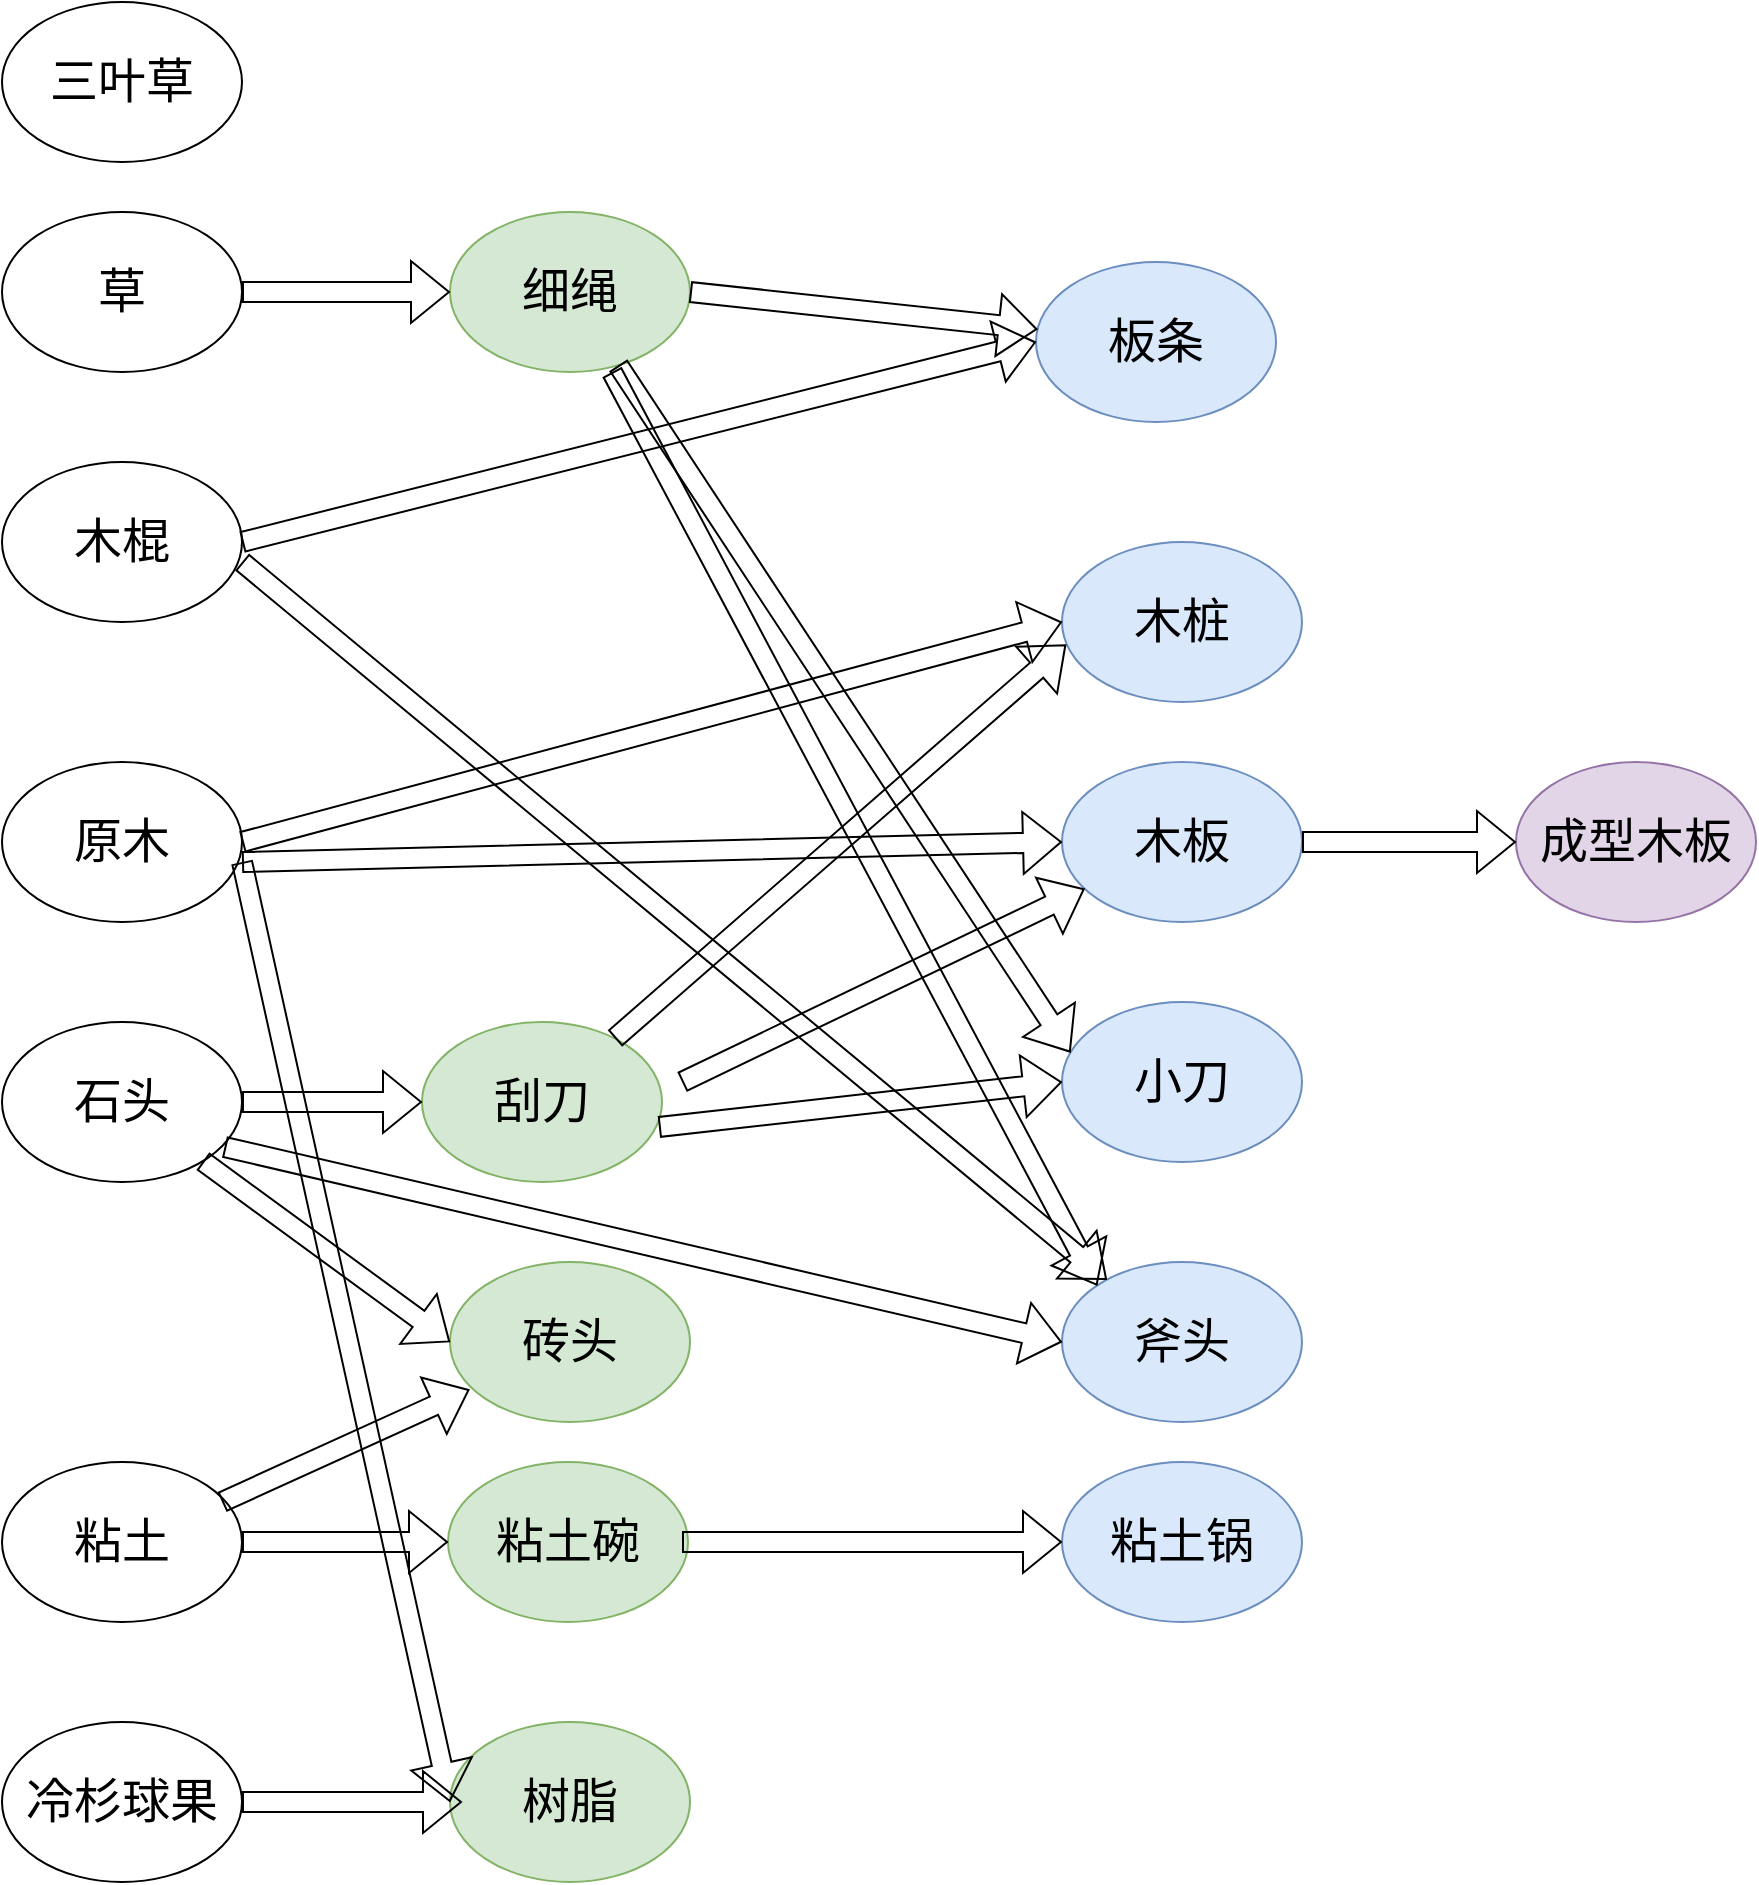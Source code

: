 <mxfile version="16.6.3" type="github" pages="2">
  <diagram id="QJF9y5-ItRfiy5p3R6Vq" name="第 1 页">
    <mxGraphModel dx="1090" dy="905" grid="1" gridSize="10" guides="1" tooltips="1" connect="1" arrows="1" fold="1" page="1" pageScale="1" pageWidth="827" pageHeight="1169" math="0" shadow="0">
      <root>
        <mxCell id="0" />
        <mxCell id="1" parent="0" />
        <mxCell id="pDsCyziouPlxu3_b3Cm0-1" value="&lt;font style=&quot;font-size: 24px&quot;&gt;草&lt;/font&gt;" style="ellipse;whiteSpace=wrap;html=1;" vertex="1" parent="1">
          <mxGeometry x="70" y="505" width="120" height="80" as="geometry" />
        </mxCell>
        <mxCell id="pDsCyziouPlxu3_b3Cm0-3" value="&lt;span style=&quot;font-size: 24px&quot;&gt;原木&lt;/span&gt;" style="ellipse;whiteSpace=wrap;html=1;" vertex="1" parent="1">
          <mxGeometry x="70" y="780" width="120" height="80" as="geometry" />
        </mxCell>
        <mxCell id="pDsCyziouPlxu3_b3Cm0-4" value="&lt;span style=&quot;font-size: 24px&quot;&gt;木棍&lt;/span&gt;" style="ellipse;whiteSpace=wrap;html=1;" vertex="1" parent="1">
          <mxGeometry x="70" y="630" width="120" height="80" as="geometry" />
        </mxCell>
        <mxCell id="pDsCyziouPlxu3_b3Cm0-5" value="&lt;span style=&quot;font-size: 24px&quot;&gt;三叶草&lt;/span&gt;" style="ellipse;whiteSpace=wrap;html=1;" vertex="1" parent="1">
          <mxGeometry x="70" y="400" width="120" height="80" as="geometry" />
        </mxCell>
        <mxCell id="pDsCyziouPlxu3_b3Cm0-6" value="&lt;span style=&quot;font-size: 24px&quot;&gt;石头&lt;/span&gt;" style="ellipse;whiteSpace=wrap;html=1;" vertex="1" parent="1">
          <mxGeometry x="70" y="910" width="120" height="80" as="geometry" />
        </mxCell>
        <mxCell id="pDsCyziouPlxu3_b3Cm0-7" value="&lt;span style=&quot;font-size: 24px&quot;&gt;刮刀&lt;/span&gt;" style="ellipse;whiteSpace=wrap;html=1;fillColor=#d5e8d4;strokeColor=#82b366;" vertex="1" parent="1">
          <mxGeometry x="280" y="910" width="120" height="80" as="geometry" />
        </mxCell>
        <mxCell id="pDsCyziouPlxu3_b3Cm0-9" value="&lt;font style=&quot;font-size: 24px&quot;&gt;细绳&lt;/font&gt;" style="ellipse;whiteSpace=wrap;html=1;fillColor=#d5e8d4;strokeColor=#82b366;" vertex="1" parent="1">
          <mxGeometry x="294" y="505" width="120" height="80" as="geometry" />
        </mxCell>
        <mxCell id="pDsCyziouPlxu3_b3Cm0-10" value="&lt;font style=&quot;font-size: 24px&quot;&gt;板条&lt;/font&gt;" style="ellipse;whiteSpace=wrap;html=1;fillColor=#dae8fc;strokeColor=#6c8ebf;" vertex="1" parent="1">
          <mxGeometry x="587" y="530" width="120" height="80" as="geometry" />
        </mxCell>
        <mxCell id="pDsCyziouPlxu3_b3Cm0-11" value="&lt;span style=&quot;font-size: 24px&quot;&gt;木板&lt;/span&gt;" style="ellipse;whiteSpace=wrap;html=1;fillColor=#dae8fc;strokeColor=#6c8ebf;" vertex="1" parent="1">
          <mxGeometry x="600" y="780" width="120" height="80" as="geometry" />
        </mxCell>
        <mxCell id="pDsCyziouPlxu3_b3Cm0-12" value="&lt;span style=&quot;font-size: 24px&quot;&gt;木桩&lt;/span&gt;" style="ellipse;whiteSpace=wrap;html=1;fillColor=#dae8fc;strokeColor=#6c8ebf;" vertex="1" parent="1">
          <mxGeometry x="600" y="670" width="120" height="80" as="geometry" />
        </mxCell>
        <mxCell id="pDsCyziouPlxu3_b3Cm0-14" value="" style="shape=flexArrow;endArrow=classic;html=1;rounded=0;fontSize=24;exitX=1;exitY=0.5;exitDx=0;exitDy=0;" edge="1" parent="1" source="pDsCyziouPlxu3_b3Cm0-1" target="pDsCyziouPlxu3_b3Cm0-9">
          <mxGeometry width="50" height="50" relative="1" as="geometry">
            <mxPoint x="220" y="700" as="sourcePoint" />
            <mxPoint x="270" y="650" as="targetPoint" />
          </mxGeometry>
        </mxCell>
        <mxCell id="pDsCyziouPlxu3_b3Cm0-15" value="" style="shape=flexArrow;endArrow=classic;html=1;rounded=0;fontSize=24;exitX=1;exitY=0.5;exitDx=0;exitDy=0;entryX=0;entryY=0.5;entryDx=0;entryDy=0;" edge="1" parent="1" source="pDsCyziouPlxu3_b3Cm0-4" target="pDsCyziouPlxu3_b3Cm0-10">
          <mxGeometry width="50" height="50" relative="1" as="geometry">
            <mxPoint x="200" y="555" as="sourcePoint" />
            <mxPoint x="304" y="555" as="targetPoint" />
          </mxGeometry>
        </mxCell>
        <mxCell id="pDsCyziouPlxu3_b3Cm0-16" value="" style="shape=flexArrow;endArrow=classic;html=1;rounded=0;fontSize=24;exitX=1;exitY=0.5;exitDx=0;exitDy=0;" edge="1" parent="1" source="pDsCyziouPlxu3_b3Cm0-9" target="pDsCyziouPlxu3_b3Cm0-10">
          <mxGeometry width="50" height="50" relative="1" as="geometry">
            <mxPoint x="200" y="555" as="sourcePoint" />
            <mxPoint x="304" y="555" as="targetPoint" />
          </mxGeometry>
        </mxCell>
        <mxCell id="pDsCyziouPlxu3_b3Cm0-17" value="" style="shape=flexArrow;endArrow=classic;html=1;rounded=0;fontSize=24;exitX=1;exitY=0.5;exitDx=0;exitDy=0;entryX=0;entryY=0.5;entryDx=0;entryDy=0;" edge="1" parent="1" source="pDsCyziouPlxu3_b3Cm0-6" target="pDsCyziouPlxu3_b3Cm0-7">
          <mxGeometry width="50" height="50" relative="1" as="geometry">
            <mxPoint x="200" y="555" as="sourcePoint" />
            <mxPoint x="304" y="555" as="targetPoint" />
          </mxGeometry>
        </mxCell>
        <mxCell id="pDsCyziouPlxu3_b3Cm0-18" value="" style="shape=flexArrow;endArrow=classic;html=1;rounded=0;fontSize=24;exitX=1;exitY=0.5;exitDx=0;exitDy=0;entryX=0;entryY=0.5;entryDx=0;entryDy=0;" edge="1" parent="1" source="pDsCyziouPlxu3_b3Cm0-3" target="pDsCyziouPlxu3_b3Cm0-12">
          <mxGeometry width="50" height="50" relative="1" as="geometry">
            <mxPoint x="200" y="690" as="sourcePoint" />
            <mxPoint x="470" y="630" as="targetPoint" />
          </mxGeometry>
        </mxCell>
        <mxCell id="pDsCyziouPlxu3_b3Cm0-19" value="" style="shape=flexArrow;endArrow=classic;html=1;rounded=0;fontSize=24;entryX=0;entryY=0.5;entryDx=0;entryDy=0;" edge="1" parent="1" target="pDsCyziouPlxu3_b3Cm0-11">
          <mxGeometry width="50" height="50" relative="1" as="geometry">
            <mxPoint x="190" y="830" as="sourcePoint" />
            <mxPoint x="471.492" y="788.865" as="targetPoint" />
          </mxGeometry>
        </mxCell>
        <mxCell id="pDsCyziouPlxu3_b3Cm0-20" value="" style="shape=flexArrow;endArrow=classic;html=1;rounded=0;fontSize=24;" edge="1" parent="1" target="pDsCyziouPlxu3_b3Cm0-11">
          <mxGeometry width="50" height="50" relative="1" as="geometry">
            <mxPoint x="410" y="940" as="sourcePoint" />
            <mxPoint x="304" y="960" as="targetPoint" />
          </mxGeometry>
        </mxCell>
        <mxCell id="pDsCyziouPlxu3_b3Cm0-21" value="" style="shape=flexArrow;endArrow=classic;html=1;rounded=0;fontSize=24;entryX=0.017;entryY=0.641;entryDx=0;entryDy=0;entryPerimeter=0;" edge="1" parent="1" source="pDsCyziouPlxu3_b3Cm0-7" target="pDsCyziouPlxu3_b3Cm0-12">
          <mxGeometry width="50" height="50" relative="1" as="geometry">
            <mxPoint x="410" y="950" as="sourcePoint" />
            <mxPoint x="610" y="700" as="targetPoint" />
          </mxGeometry>
        </mxCell>
        <mxCell id="pDsCyziouPlxu3_b3Cm0-22" value="&lt;span style=&quot;font-size: 24px&quot;&gt;小刀&lt;/span&gt;" style="ellipse;whiteSpace=wrap;html=1;fillColor=#dae8fc;strokeColor=#6c8ebf;" vertex="1" parent="1">
          <mxGeometry x="600" y="900" width="120" height="80" as="geometry" />
        </mxCell>
        <mxCell id="pDsCyziouPlxu3_b3Cm0-23" value="" style="shape=flexArrow;endArrow=classic;html=1;rounded=0;fontSize=24;entryX=0;entryY=0.5;entryDx=0;entryDy=0;exitX=0.987;exitY=0.656;exitDx=0;exitDy=0;exitPerimeter=0;" edge="1" parent="1" source="pDsCyziouPlxu3_b3Cm0-7" target="pDsCyziouPlxu3_b3Cm0-22">
          <mxGeometry width="50" height="50" relative="1" as="geometry">
            <mxPoint x="420" y="950" as="sourcePoint" />
            <mxPoint x="304" y="960" as="targetPoint" />
          </mxGeometry>
        </mxCell>
        <mxCell id="pDsCyziouPlxu3_b3Cm0-24" value="" style="shape=flexArrow;endArrow=classic;html=1;rounded=0;fontSize=24;entryX=0.035;entryY=0.315;entryDx=0;entryDy=0;entryPerimeter=0;" edge="1" parent="1" source="pDsCyziouPlxu3_b3Cm0-9" target="pDsCyziouPlxu3_b3Cm0-22">
          <mxGeometry width="50" height="50" relative="1" as="geometry">
            <mxPoint x="290" y="610" as="sourcePoint" />
            <mxPoint x="497.96" y="592.0" as="targetPoint" />
          </mxGeometry>
        </mxCell>
        <mxCell id="pDsCyziouPlxu3_b3Cm0-25" value="&lt;span style=&quot;font-size: 24px&quot;&gt;粘土&lt;/span&gt;" style="ellipse;whiteSpace=wrap;html=1;" vertex="1" parent="1">
          <mxGeometry x="70" y="1130" width="120" height="80" as="geometry" />
        </mxCell>
        <mxCell id="pDsCyziouPlxu3_b3Cm0-26" value="&lt;span style=&quot;font-size: 24px&quot;&gt;粘土碗&lt;/span&gt;" style="ellipse;whiteSpace=wrap;html=1;fillColor=#d5e8d4;strokeColor=#82b366;" vertex="1" parent="1">
          <mxGeometry x="293" y="1130" width="120" height="80" as="geometry" />
        </mxCell>
        <mxCell id="pDsCyziouPlxu3_b3Cm0-27" value="" style="shape=flexArrow;endArrow=classic;html=1;rounded=0;fontSize=24;exitX=1;exitY=0.5;exitDx=0;exitDy=0;entryX=0;entryY=0.5;entryDx=0;entryDy=0;" edge="1" parent="1" source="pDsCyziouPlxu3_b3Cm0-25" target="pDsCyziouPlxu3_b3Cm0-26">
          <mxGeometry width="50" height="50" relative="1" as="geometry">
            <mxPoint x="190.0" y="1060" as="sourcePoint" />
            <mxPoint x="294.0" y="1060" as="targetPoint" />
          </mxGeometry>
        </mxCell>
        <mxCell id="pDsCyziouPlxu3_b3Cm0-28" value="&lt;span style=&quot;font-size: 24px&quot;&gt;粘土锅&lt;/span&gt;" style="ellipse;whiteSpace=wrap;html=1;fillColor=#dae8fc;strokeColor=#6c8ebf;" vertex="1" parent="1">
          <mxGeometry x="600" y="1130" width="120" height="80" as="geometry" />
        </mxCell>
        <mxCell id="pDsCyziouPlxu3_b3Cm0-29" value="" style="shape=flexArrow;endArrow=classic;html=1;rounded=0;fontSize=24;" edge="1" parent="1" target="pDsCyziouPlxu3_b3Cm0-28">
          <mxGeometry width="50" height="50" relative="1" as="geometry">
            <mxPoint x="410" y="1170" as="sourcePoint" />
            <mxPoint x="294.0" y="1180" as="targetPoint" />
          </mxGeometry>
        </mxCell>
        <mxCell id="pDsCyziouPlxu3_b3Cm0-30" value="&lt;span style=&quot;font-size: 24px&quot;&gt;斧头&lt;/span&gt;" style="ellipse;whiteSpace=wrap;html=1;fillColor=#dae8fc;strokeColor=#6c8ebf;" vertex="1" parent="1">
          <mxGeometry x="600" y="1030" width="120" height="80" as="geometry" />
        </mxCell>
        <mxCell id="pDsCyziouPlxu3_b3Cm0-31" value="" style="shape=flexArrow;endArrow=classic;html=1;rounded=0;fontSize=24;exitX=0.675;exitY=1;exitDx=0;exitDy=0;exitPerimeter=0;entryX=0;entryY=0;entryDx=0;entryDy=0;" edge="1" parent="1" source="pDsCyziouPlxu3_b3Cm0-9" target="pDsCyziouPlxu3_b3Cm0-30">
          <mxGeometry width="50" height="50" relative="1" as="geometry">
            <mxPoint x="364" y="595" as="sourcePoint" />
            <mxPoint x="610" y="1030" as="targetPoint" />
          </mxGeometry>
        </mxCell>
        <mxCell id="pDsCyziouPlxu3_b3Cm0-32" value="" style="shape=flexArrow;endArrow=classic;html=1;rounded=0;fontSize=24;" edge="1" parent="1" target="pDsCyziouPlxu3_b3Cm0-30">
          <mxGeometry width="50" height="50" relative="1" as="geometry">
            <mxPoint x="190" y="680" as="sourcePoint" />
            <mxPoint x="597" y="580" as="targetPoint" />
          </mxGeometry>
        </mxCell>
        <mxCell id="pDsCyziouPlxu3_b3Cm0-33" value="" style="shape=flexArrow;endArrow=classic;html=1;rounded=0;fontSize=24;entryX=0;entryY=0.5;entryDx=0;entryDy=0;exitX=0.927;exitY=0.781;exitDx=0;exitDy=0;exitPerimeter=0;" edge="1" parent="1" source="pDsCyziouPlxu3_b3Cm0-6" target="pDsCyziouPlxu3_b3Cm0-30">
          <mxGeometry width="50" height="50" relative="1" as="geometry">
            <mxPoint x="424" y="960" as="sourcePoint" />
            <mxPoint x="610" y="950" as="targetPoint" />
          </mxGeometry>
        </mxCell>
        <mxCell id="pDsCyziouPlxu3_b3Cm0-34" value="&lt;span style=&quot;font-size: 24px&quot;&gt;砖头&lt;/span&gt;" style="ellipse;whiteSpace=wrap;html=1;fillColor=#d5e8d4;strokeColor=#82b366;" vertex="1" parent="1">
          <mxGeometry x="294" y="1030" width="120" height="80" as="geometry" />
        </mxCell>
        <mxCell id="pDsCyziouPlxu3_b3Cm0-35" value="" style="shape=flexArrow;endArrow=classic;html=1;rounded=0;fontSize=24;entryX=0;entryY=0.5;entryDx=0;entryDy=0;" edge="1" parent="1" source="pDsCyziouPlxu3_b3Cm0-6" target="pDsCyziouPlxu3_b3Cm0-34">
          <mxGeometry width="50" height="50" relative="1" as="geometry">
            <mxPoint x="412.353" y="983.683" as="sourcePoint" />
            <mxPoint x="610" y="1080" as="targetPoint" />
          </mxGeometry>
        </mxCell>
        <mxCell id="pDsCyziouPlxu3_b3Cm0-36" value="" style="shape=flexArrow;endArrow=classic;html=1;rounded=0;fontSize=24;exitX=1;exitY=0.5;exitDx=0;exitDy=0;entryX=0.081;entryY=0.797;entryDx=0;entryDy=0;entryPerimeter=0;" edge="1" parent="1" target="pDsCyziouPlxu3_b3Cm0-34">
          <mxGeometry width="50" height="50" relative="1" as="geometry">
            <mxPoint x="180" y="1150" as="sourcePoint" />
            <mxPoint x="283" y="1150" as="targetPoint" />
          </mxGeometry>
        </mxCell>
        <mxCell id="pDsCyziouPlxu3_b3Cm0-37" value="&lt;span style=&quot;font-size: 24px&quot;&gt;成型木板&lt;/span&gt;" style="ellipse;whiteSpace=wrap;html=1;fillColor=#e1d5e7;strokeColor=#9673a6;" vertex="1" parent="1">
          <mxGeometry x="827" y="780" width="120" height="80" as="geometry" />
        </mxCell>
        <mxCell id="pDsCyziouPlxu3_b3Cm0-38" value="" style="shape=flexArrow;endArrow=classic;html=1;rounded=0;fontSize=24;entryX=0;entryY=0.5;entryDx=0;entryDy=0;" edge="1" parent="1" target="pDsCyziouPlxu3_b3Cm0-37">
          <mxGeometry width="50" height="50" relative="1" as="geometry">
            <mxPoint x="720" y="820" as="sourcePoint" />
            <mxPoint x="610" y="830" as="targetPoint" />
          </mxGeometry>
        </mxCell>
        <mxCell id="pDsCyziouPlxu3_b3Cm0-39" value="&lt;span style=&quot;font-size: 24px&quot;&gt;冷杉球果&lt;/span&gt;" style="ellipse;whiteSpace=wrap;html=1;" vertex="1" parent="1">
          <mxGeometry x="70" y="1260" width="120" height="80" as="geometry" />
        </mxCell>
        <mxCell id="pDsCyziouPlxu3_b3Cm0-40" value="&lt;span style=&quot;font-size: 24px&quot;&gt;树脂&lt;/span&gt;" style="ellipse;whiteSpace=wrap;html=1;fillColor=#d5e8d4;strokeColor=#82b366;" vertex="1" parent="1">
          <mxGeometry x="294" y="1260" width="120" height="80" as="geometry" />
        </mxCell>
        <mxCell id="pDsCyziouPlxu3_b3Cm0-41" value="" style="shape=flexArrow;endArrow=classic;html=1;rounded=0;fontSize=24;entryX=0;entryY=0.5;entryDx=0;entryDy=0;" edge="1" parent="1" target="pDsCyziouPlxu3_b3Cm0-40">
          <mxGeometry width="50" height="50" relative="1" as="geometry">
            <mxPoint x="190" y="830" as="sourcePoint" />
            <mxPoint x="610" y="830" as="targetPoint" />
          </mxGeometry>
        </mxCell>
        <mxCell id="pDsCyziouPlxu3_b3Cm0-42" value="" style="shape=flexArrow;endArrow=classic;html=1;rounded=0;fontSize=24;exitX=1;exitY=0.5;exitDx=0;exitDy=0;" edge="1" parent="1" source="pDsCyziouPlxu3_b3Cm0-39">
          <mxGeometry width="50" height="50" relative="1" as="geometry">
            <mxPoint x="200" y="1300" as="sourcePoint" />
            <mxPoint x="300" y="1300" as="targetPoint" />
          </mxGeometry>
        </mxCell>
      </root>
    </mxGraphModel>
  </diagram>
  <diagram name="第 1 页 的副本" id="SNMm6pHY557BHD9A5uWL">
    <mxGraphModel dx="1585" dy="1316" grid="1" gridSize="10" guides="1" tooltips="1" connect="1" arrows="1" fold="1" page="1" pageScale="1" pageWidth="827" pageHeight="1169" math="0" shadow="0">
      <root>
        <mxCell id="fKBNFTTL27qnwSvBLcQS-0" />
        <mxCell id="fKBNFTTL27qnwSvBLcQS-1" parent="fKBNFTTL27qnwSvBLcQS-0" />
        <mxCell id="fKBNFTTL27qnwSvBLcQS-2" value="&lt;font style=&quot;font-size: 24px&quot;&gt;草&lt;/font&gt;" style="ellipse;whiteSpace=wrap;html=1;" vertex="1" parent="fKBNFTTL27qnwSvBLcQS-1">
          <mxGeometry x="70" y="505" width="120" height="80" as="geometry" />
        </mxCell>
        <mxCell id="fKBNFTTL27qnwSvBLcQS-3" value="&lt;span style=&quot;font-size: 24px&quot;&gt;原木&lt;/span&gt;" style="ellipse;whiteSpace=wrap;html=1;" vertex="1" parent="fKBNFTTL27qnwSvBLcQS-1">
          <mxGeometry x="70" y="780" width="120" height="80" as="geometry" />
        </mxCell>
        <mxCell id="fKBNFTTL27qnwSvBLcQS-4" value="&lt;span style=&quot;font-size: 24px&quot;&gt;木棍&lt;/span&gt;" style="ellipse;whiteSpace=wrap;html=1;" vertex="1" parent="fKBNFTTL27qnwSvBLcQS-1">
          <mxGeometry x="70" y="630" width="120" height="80" as="geometry" />
        </mxCell>
        <mxCell id="fKBNFTTL27qnwSvBLcQS-5" value="&lt;span style=&quot;font-size: 24px&quot;&gt;三叶草&lt;/span&gt;" style="ellipse;whiteSpace=wrap;html=1;" vertex="1" parent="fKBNFTTL27qnwSvBLcQS-1">
          <mxGeometry x="70" y="400" width="120" height="80" as="geometry" />
        </mxCell>
        <mxCell id="fKBNFTTL27qnwSvBLcQS-6" value="&lt;span style=&quot;font-size: 24px&quot;&gt;石头&lt;/span&gt;" style="ellipse;whiteSpace=wrap;html=1;" vertex="1" parent="fKBNFTTL27qnwSvBLcQS-1">
          <mxGeometry x="70" y="910" width="120" height="80" as="geometry" />
        </mxCell>
        <mxCell id="fKBNFTTL27qnwSvBLcQS-7" value="&lt;span style=&quot;font-size: 24px&quot;&gt;刮刀&lt;/span&gt;" style="ellipse;whiteSpace=wrap;html=1;fillColor=#d5e8d4;strokeColor=#82b366;" vertex="1" parent="fKBNFTTL27qnwSvBLcQS-1">
          <mxGeometry x="280" y="910" width="120" height="80" as="geometry" />
        </mxCell>
        <mxCell id="fKBNFTTL27qnwSvBLcQS-8" value="&lt;font style=&quot;font-size: 24px&quot;&gt;细绳&lt;/font&gt;" style="ellipse;whiteSpace=wrap;html=1;fillColor=#d5e8d4;strokeColor=#82b366;" vertex="1" parent="fKBNFTTL27qnwSvBLcQS-1">
          <mxGeometry x="294" y="505" width="120" height="80" as="geometry" />
        </mxCell>
        <mxCell id="fKBNFTTL27qnwSvBLcQS-9" value="&lt;font style=&quot;font-size: 24px&quot;&gt;板条&lt;/font&gt;" style="ellipse;whiteSpace=wrap;html=1;fillColor=#dae8fc;strokeColor=#6c8ebf;" vertex="1" parent="fKBNFTTL27qnwSvBLcQS-1">
          <mxGeometry x="587" y="530" width="120" height="80" as="geometry" />
        </mxCell>
        <mxCell id="fKBNFTTL27qnwSvBLcQS-10" value="&lt;span style=&quot;font-size: 24px&quot;&gt;木板&lt;/span&gt;" style="ellipse;whiteSpace=wrap;html=1;fillColor=#dae8fc;strokeColor=#6c8ebf;" vertex="1" parent="fKBNFTTL27qnwSvBLcQS-1">
          <mxGeometry x="600" y="780" width="120" height="80" as="geometry" />
        </mxCell>
        <mxCell id="fKBNFTTL27qnwSvBLcQS-11" value="&lt;span style=&quot;font-size: 24px&quot;&gt;木桩&lt;/span&gt;" style="ellipse;whiteSpace=wrap;html=1;fillColor=#dae8fc;strokeColor=#6c8ebf;" vertex="1" parent="fKBNFTTL27qnwSvBLcQS-1">
          <mxGeometry x="600" y="670" width="120" height="80" as="geometry" />
        </mxCell>
        <mxCell id="fKBNFTTL27qnwSvBLcQS-12" value="" style="shape=flexArrow;endArrow=classic;html=1;rounded=0;fontSize=24;exitX=1;exitY=0.5;exitDx=0;exitDy=0;" edge="1" parent="fKBNFTTL27qnwSvBLcQS-1" source="fKBNFTTL27qnwSvBLcQS-2" target="fKBNFTTL27qnwSvBLcQS-8">
          <mxGeometry width="50" height="50" relative="1" as="geometry">
            <mxPoint x="220" y="700" as="sourcePoint" />
            <mxPoint x="270" y="650" as="targetPoint" />
          </mxGeometry>
        </mxCell>
        <mxCell id="fKBNFTTL27qnwSvBLcQS-13" value="" style="shape=flexArrow;endArrow=classic;html=1;rounded=0;fontSize=24;exitX=1;exitY=0.5;exitDx=0;exitDy=0;entryX=0;entryY=0.5;entryDx=0;entryDy=0;" edge="1" parent="fKBNFTTL27qnwSvBLcQS-1" source="fKBNFTTL27qnwSvBLcQS-4" target="fKBNFTTL27qnwSvBLcQS-9">
          <mxGeometry width="50" height="50" relative="1" as="geometry">
            <mxPoint x="200" y="555" as="sourcePoint" />
            <mxPoint x="304" y="555" as="targetPoint" />
          </mxGeometry>
        </mxCell>
        <mxCell id="fKBNFTTL27qnwSvBLcQS-14" value="" style="shape=flexArrow;endArrow=classic;html=1;rounded=0;fontSize=24;exitX=1;exitY=0.5;exitDx=0;exitDy=0;" edge="1" parent="fKBNFTTL27qnwSvBLcQS-1" source="fKBNFTTL27qnwSvBLcQS-8" target="fKBNFTTL27qnwSvBLcQS-9">
          <mxGeometry width="50" height="50" relative="1" as="geometry">
            <mxPoint x="200" y="555" as="sourcePoint" />
            <mxPoint x="304" y="555" as="targetPoint" />
          </mxGeometry>
        </mxCell>
        <mxCell id="fKBNFTTL27qnwSvBLcQS-15" value="" style="shape=flexArrow;endArrow=classic;html=1;rounded=0;fontSize=24;exitX=1;exitY=0.5;exitDx=0;exitDy=0;entryX=0;entryY=0.5;entryDx=0;entryDy=0;" edge="1" parent="fKBNFTTL27qnwSvBLcQS-1" source="fKBNFTTL27qnwSvBLcQS-6" target="fKBNFTTL27qnwSvBLcQS-7">
          <mxGeometry width="50" height="50" relative="1" as="geometry">
            <mxPoint x="200" y="555" as="sourcePoint" />
            <mxPoint x="304" y="555" as="targetPoint" />
          </mxGeometry>
        </mxCell>
        <mxCell id="fKBNFTTL27qnwSvBLcQS-16" value="" style="shape=flexArrow;endArrow=classic;html=1;rounded=0;fontSize=24;exitX=1;exitY=0.5;exitDx=0;exitDy=0;entryX=0;entryY=0.5;entryDx=0;entryDy=0;" edge="1" parent="fKBNFTTL27qnwSvBLcQS-1" source="fKBNFTTL27qnwSvBLcQS-3" target="fKBNFTTL27qnwSvBLcQS-11">
          <mxGeometry width="50" height="50" relative="1" as="geometry">
            <mxPoint x="200" y="690" as="sourcePoint" />
            <mxPoint x="470" y="630" as="targetPoint" />
          </mxGeometry>
        </mxCell>
        <mxCell id="fKBNFTTL27qnwSvBLcQS-17" value="" style="shape=flexArrow;endArrow=classic;html=1;rounded=0;fontSize=24;entryX=0;entryY=0.5;entryDx=0;entryDy=0;" edge="1" parent="fKBNFTTL27qnwSvBLcQS-1" target="fKBNFTTL27qnwSvBLcQS-10">
          <mxGeometry width="50" height="50" relative="1" as="geometry">
            <mxPoint x="190" y="830" as="sourcePoint" />
            <mxPoint x="471.492" y="788.865" as="targetPoint" />
          </mxGeometry>
        </mxCell>
        <mxCell id="fKBNFTTL27qnwSvBLcQS-18" value="" style="shape=flexArrow;endArrow=classic;html=1;rounded=0;fontSize=24;" edge="1" parent="fKBNFTTL27qnwSvBLcQS-1" target="fKBNFTTL27qnwSvBLcQS-10">
          <mxGeometry width="50" height="50" relative="1" as="geometry">
            <mxPoint x="410" y="940" as="sourcePoint" />
            <mxPoint x="304" y="960" as="targetPoint" />
          </mxGeometry>
        </mxCell>
        <mxCell id="fKBNFTTL27qnwSvBLcQS-19" value="" style="shape=flexArrow;endArrow=classic;html=1;rounded=0;fontSize=24;entryX=0.017;entryY=0.641;entryDx=0;entryDy=0;entryPerimeter=0;" edge="1" parent="fKBNFTTL27qnwSvBLcQS-1" source="fKBNFTTL27qnwSvBLcQS-7" target="fKBNFTTL27qnwSvBLcQS-11">
          <mxGeometry width="50" height="50" relative="1" as="geometry">
            <mxPoint x="410" y="950" as="sourcePoint" />
            <mxPoint x="610" y="700" as="targetPoint" />
          </mxGeometry>
        </mxCell>
        <mxCell id="fKBNFTTL27qnwSvBLcQS-20" value="&lt;span style=&quot;font-size: 24px&quot;&gt;小刀&lt;/span&gt;" style="ellipse;whiteSpace=wrap;html=1;fillColor=#dae8fc;strokeColor=#6c8ebf;" vertex="1" parent="fKBNFTTL27qnwSvBLcQS-1">
          <mxGeometry x="600" y="900" width="120" height="80" as="geometry" />
        </mxCell>
        <mxCell id="fKBNFTTL27qnwSvBLcQS-21" value="" style="shape=flexArrow;endArrow=classic;html=1;rounded=0;fontSize=24;entryX=0;entryY=0.5;entryDx=0;entryDy=0;exitX=0.987;exitY=0.656;exitDx=0;exitDy=0;exitPerimeter=0;" edge="1" parent="fKBNFTTL27qnwSvBLcQS-1" source="fKBNFTTL27qnwSvBLcQS-7" target="fKBNFTTL27qnwSvBLcQS-20">
          <mxGeometry width="50" height="50" relative="1" as="geometry">
            <mxPoint x="420" y="950" as="sourcePoint" />
            <mxPoint x="304" y="960" as="targetPoint" />
          </mxGeometry>
        </mxCell>
        <mxCell id="fKBNFTTL27qnwSvBLcQS-22" value="" style="shape=flexArrow;endArrow=classic;html=1;rounded=0;fontSize=24;entryX=0.035;entryY=0.315;entryDx=0;entryDy=0;entryPerimeter=0;" edge="1" parent="fKBNFTTL27qnwSvBLcQS-1" source="fKBNFTTL27qnwSvBLcQS-8" target="fKBNFTTL27qnwSvBLcQS-20">
          <mxGeometry width="50" height="50" relative="1" as="geometry">
            <mxPoint x="290" y="610" as="sourcePoint" />
            <mxPoint x="497.96" y="592.0" as="targetPoint" />
          </mxGeometry>
        </mxCell>
        <mxCell id="fKBNFTTL27qnwSvBLcQS-23" value="&lt;span style=&quot;font-size: 24px&quot;&gt;粘土&lt;/span&gt;" style="ellipse;whiteSpace=wrap;html=1;" vertex="1" parent="fKBNFTTL27qnwSvBLcQS-1">
          <mxGeometry x="70" y="1130" width="120" height="80" as="geometry" />
        </mxCell>
        <mxCell id="fKBNFTTL27qnwSvBLcQS-24" value="&lt;span style=&quot;font-size: 24px&quot;&gt;粘土碗&lt;/span&gt;" style="ellipse;whiteSpace=wrap;html=1;fillColor=#d5e8d4;strokeColor=#82b366;" vertex="1" parent="fKBNFTTL27qnwSvBLcQS-1">
          <mxGeometry x="293" y="1130" width="120" height="80" as="geometry" />
        </mxCell>
        <mxCell id="fKBNFTTL27qnwSvBLcQS-25" value="" style="shape=flexArrow;endArrow=classic;html=1;rounded=0;fontSize=24;exitX=1;exitY=0.5;exitDx=0;exitDy=0;entryX=0;entryY=0.5;entryDx=0;entryDy=0;" edge="1" parent="fKBNFTTL27qnwSvBLcQS-1" source="fKBNFTTL27qnwSvBLcQS-23" target="fKBNFTTL27qnwSvBLcQS-24">
          <mxGeometry width="50" height="50" relative="1" as="geometry">
            <mxPoint x="190.0" y="1060" as="sourcePoint" />
            <mxPoint x="294.0" y="1060" as="targetPoint" />
          </mxGeometry>
        </mxCell>
        <mxCell id="fKBNFTTL27qnwSvBLcQS-26" value="&lt;span style=&quot;font-size: 24px&quot;&gt;粘土锅&lt;/span&gt;" style="ellipse;whiteSpace=wrap;html=1;fillColor=#dae8fc;strokeColor=#6c8ebf;" vertex="1" parent="fKBNFTTL27qnwSvBLcQS-1">
          <mxGeometry x="600" y="1130" width="120" height="80" as="geometry" />
        </mxCell>
        <mxCell id="fKBNFTTL27qnwSvBLcQS-27" value="" style="shape=flexArrow;endArrow=classic;html=1;rounded=0;fontSize=24;" edge="1" parent="fKBNFTTL27qnwSvBLcQS-1" target="fKBNFTTL27qnwSvBLcQS-26">
          <mxGeometry width="50" height="50" relative="1" as="geometry">
            <mxPoint x="410" y="1170" as="sourcePoint" />
            <mxPoint x="294.0" y="1180" as="targetPoint" />
          </mxGeometry>
        </mxCell>
        <mxCell id="fKBNFTTL27qnwSvBLcQS-28" value="&lt;span style=&quot;font-size: 24px&quot;&gt;斧头&lt;/span&gt;" style="ellipse;whiteSpace=wrap;html=1;fillColor=#dae8fc;strokeColor=#6c8ebf;" vertex="1" parent="fKBNFTTL27qnwSvBLcQS-1">
          <mxGeometry x="600" y="1030" width="120" height="80" as="geometry" />
        </mxCell>
        <mxCell id="fKBNFTTL27qnwSvBLcQS-29" value="" style="shape=flexArrow;endArrow=classic;html=1;rounded=0;fontSize=24;exitX=0.675;exitY=1;exitDx=0;exitDy=0;exitPerimeter=0;entryX=0;entryY=0;entryDx=0;entryDy=0;" edge="1" parent="fKBNFTTL27qnwSvBLcQS-1" source="fKBNFTTL27qnwSvBLcQS-8" target="fKBNFTTL27qnwSvBLcQS-28">
          <mxGeometry width="50" height="50" relative="1" as="geometry">
            <mxPoint x="364" y="595" as="sourcePoint" />
            <mxPoint x="610" y="1030" as="targetPoint" />
          </mxGeometry>
        </mxCell>
        <mxCell id="fKBNFTTL27qnwSvBLcQS-30" value="" style="shape=flexArrow;endArrow=classic;html=1;rounded=0;fontSize=24;" edge="1" parent="fKBNFTTL27qnwSvBLcQS-1" target="fKBNFTTL27qnwSvBLcQS-28">
          <mxGeometry width="50" height="50" relative="1" as="geometry">
            <mxPoint x="190" y="680" as="sourcePoint" />
            <mxPoint x="597" y="580" as="targetPoint" />
          </mxGeometry>
        </mxCell>
        <mxCell id="fKBNFTTL27qnwSvBLcQS-31" value="" style="shape=flexArrow;endArrow=classic;html=1;rounded=0;fontSize=24;entryX=0;entryY=0.5;entryDx=0;entryDy=0;exitX=0.927;exitY=0.781;exitDx=0;exitDy=0;exitPerimeter=0;" edge="1" parent="fKBNFTTL27qnwSvBLcQS-1" source="fKBNFTTL27qnwSvBLcQS-6" target="fKBNFTTL27qnwSvBLcQS-28">
          <mxGeometry width="50" height="50" relative="1" as="geometry">
            <mxPoint x="424" y="960" as="sourcePoint" />
            <mxPoint x="610" y="950" as="targetPoint" />
          </mxGeometry>
        </mxCell>
        <mxCell id="fKBNFTTL27qnwSvBLcQS-32" value="&lt;span style=&quot;font-size: 24px&quot;&gt;砖头&lt;/span&gt;" style="ellipse;whiteSpace=wrap;html=1;fillColor=#d5e8d4;strokeColor=#82b366;" vertex="1" parent="fKBNFTTL27qnwSvBLcQS-1">
          <mxGeometry x="294" y="1030" width="120" height="80" as="geometry" />
        </mxCell>
        <mxCell id="fKBNFTTL27qnwSvBLcQS-33" value="" style="shape=flexArrow;endArrow=classic;html=1;rounded=0;fontSize=24;entryX=0;entryY=0.5;entryDx=0;entryDy=0;" edge="1" parent="fKBNFTTL27qnwSvBLcQS-1" source="fKBNFTTL27qnwSvBLcQS-6" target="fKBNFTTL27qnwSvBLcQS-32">
          <mxGeometry width="50" height="50" relative="1" as="geometry">
            <mxPoint x="412.353" y="983.683" as="sourcePoint" />
            <mxPoint x="610" y="1080" as="targetPoint" />
          </mxGeometry>
        </mxCell>
        <mxCell id="fKBNFTTL27qnwSvBLcQS-34" value="" style="shape=flexArrow;endArrow=classic;html=1;rounded=0;fontSize=24;exitX=1;exitY=0.5;exitDx=0;exitDy=0;entryX=0.081;entryY=0.797;entryDx=0;entryDy=0;entryPerimeter=0;" edge="1" parent="fKBNFTTL27qnwSvBLcQS-1" target="fKBNFTTL27qnwSvBLcQS-32">
          <mxGeometry width="50" height="50" relative="1" as="geometry">
            <mxPoint x="180" y="1150" as="sourcePoint" />
            <mxPoint x="283" y="1150" as="targetPoint" />
          </mxGeometry>
        </mxCell>
        <mxCell id="fKBNFTTL27qnwSvBLcQS-35" value="&lt;span style=&quot;font-size: 24px&quot;&gt;成型木板&lt;/span&gt;" style="ellipse;whiteSpace=wrap;html=1;fillColor=#e1d5e7;strokeColor=#9673a6;" vertex="1" parent="fKBNFTTL27qnwSvBLcQS-1">
          <mxGeometry x="827" y="780" width="120" height="80" as="geometry" />
        </mxCell>
        <mxCell id="fKBNFTTL27qnwSvBLcQS-36" value="" style="shape=flexArrow;endArrow=classic;html=1;rounded=0;fontSize=24;entryX=0;entryY=0.5;entryDx=0;entryDy=0;" edge="1" parent="fKBNFTTL27qnwSvBLcQS-1" target="fKBNFTTL27qnwSvBLcQS-35">
          <mxGeometry width="50" height="50" relative="1" as="geometry">
            <mxPoint x="720" y="820" as="sourcePoint" />
            <mxPoint x="610" y="830" as="targetPoint" />
          </mxGeometry>
        </mxCell>
        <mxCell id="fKBNFTTL27qnwSvBLcQS-37" value="&lt;span style=&quot;font-size: 24px&quot;&gt;冷杉球果&lt;/span&gt;" style="ellipse;whiteSpace=wrap;html=1;" vertex="1" parent="fKBNFTTL27qnwSvBLcQS-1">
          <mxGeometry x="70" y="1260" width="120" height="80" as="geometry" />
        </mxCell>
        <mxCell id="fKBNFTTL27qnwSvBLcQS-38" value="&lt;span style=&quot;font-size: 24px&quot;&gt;树脂&lt;/span&gt;" style="ellipse;whiteSpace=wrap;html=1;fillColor=#d5e8d4;strokeColor=#82b366;" vertex="1" parent="fKBNFTTL27qnwSvBLcQS-1">
          <mxGeometry x="294" y="1260" width="120" height="80" as="geometry" />
        </mxCell>
        <mxCell id="fKBNFTTL27qnwSvBLcQS-39" value="" style="shape=flexArrow;endArrow=classic;html=1;rounded=0;fontSize=24;entryX=0;entryY=0.5;entryDx=0;entryDy=0;" edge="1" parent="fKBNFTTL27qnwSvBLcQS-1" target="fKBNFTTL27qnwSvBLcQS-38">
          <mxGeometry width="50" height="50" relative="1" as="geometry">
            <mxPoint x="190" y="830" as="sourcePoint" />
            <mxPoint x="610" y="830" as="targetPoint" />
          </mxGeometry>
        </mxCell>
        <mxCell id="fKBNFTTL27qnwSvBLcQS-40" value="" style="shape=flexArrow;endArrow=classic;html=1;rounded=0;fontSize=24;exitX=1;exitY=0.5;exitDx=0;exitDy=0;" edge="1" parent="fKBNFTTL27qnwSvBLcQS-1" source="fKBNFTTL27qnwSvBLcQS-37">
          <mxGeometry width="50" height="50" relative="1" as="geometry">
            <mxPoint x="200" y="1300" as="sourcePoint" />
            <mxPoint x="300" y="1300" as="targetPoint" />
          </mxGeometry>
        </mxCell>
      </root>
    </mxGraphModel>
  </diagram>
</mxfile>
